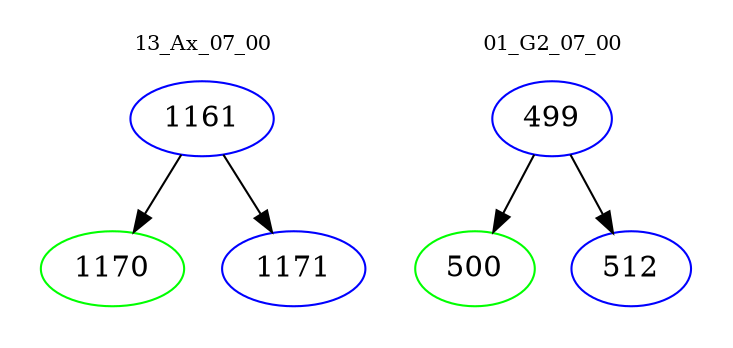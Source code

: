 digraph{
subgraph cluster_0 {
color = white
label = "13_Ax_07_00";
fontsize=10;
T0_1161 [label="1161", color="blue"]
T0_1161 -> T0_1170 [color="black"]
T0_1170 [label="1170", color="green"]
T0_1161 -> T0_1171 [color="black"]
T0_1171 [label="1171", color="blue"]
}
subgraph cluster_1 {
color = white
label = "01_G2_07_00";
fontsize=10;
T1_499 [label="499", color="blue"]
T1_499 -> T1_500 [color="black"]
T1_500 [label="500", color="green"]
T1_499 -> T1_512 [color="black"]
T1_512 [label="512", color="blue"]
}
}
